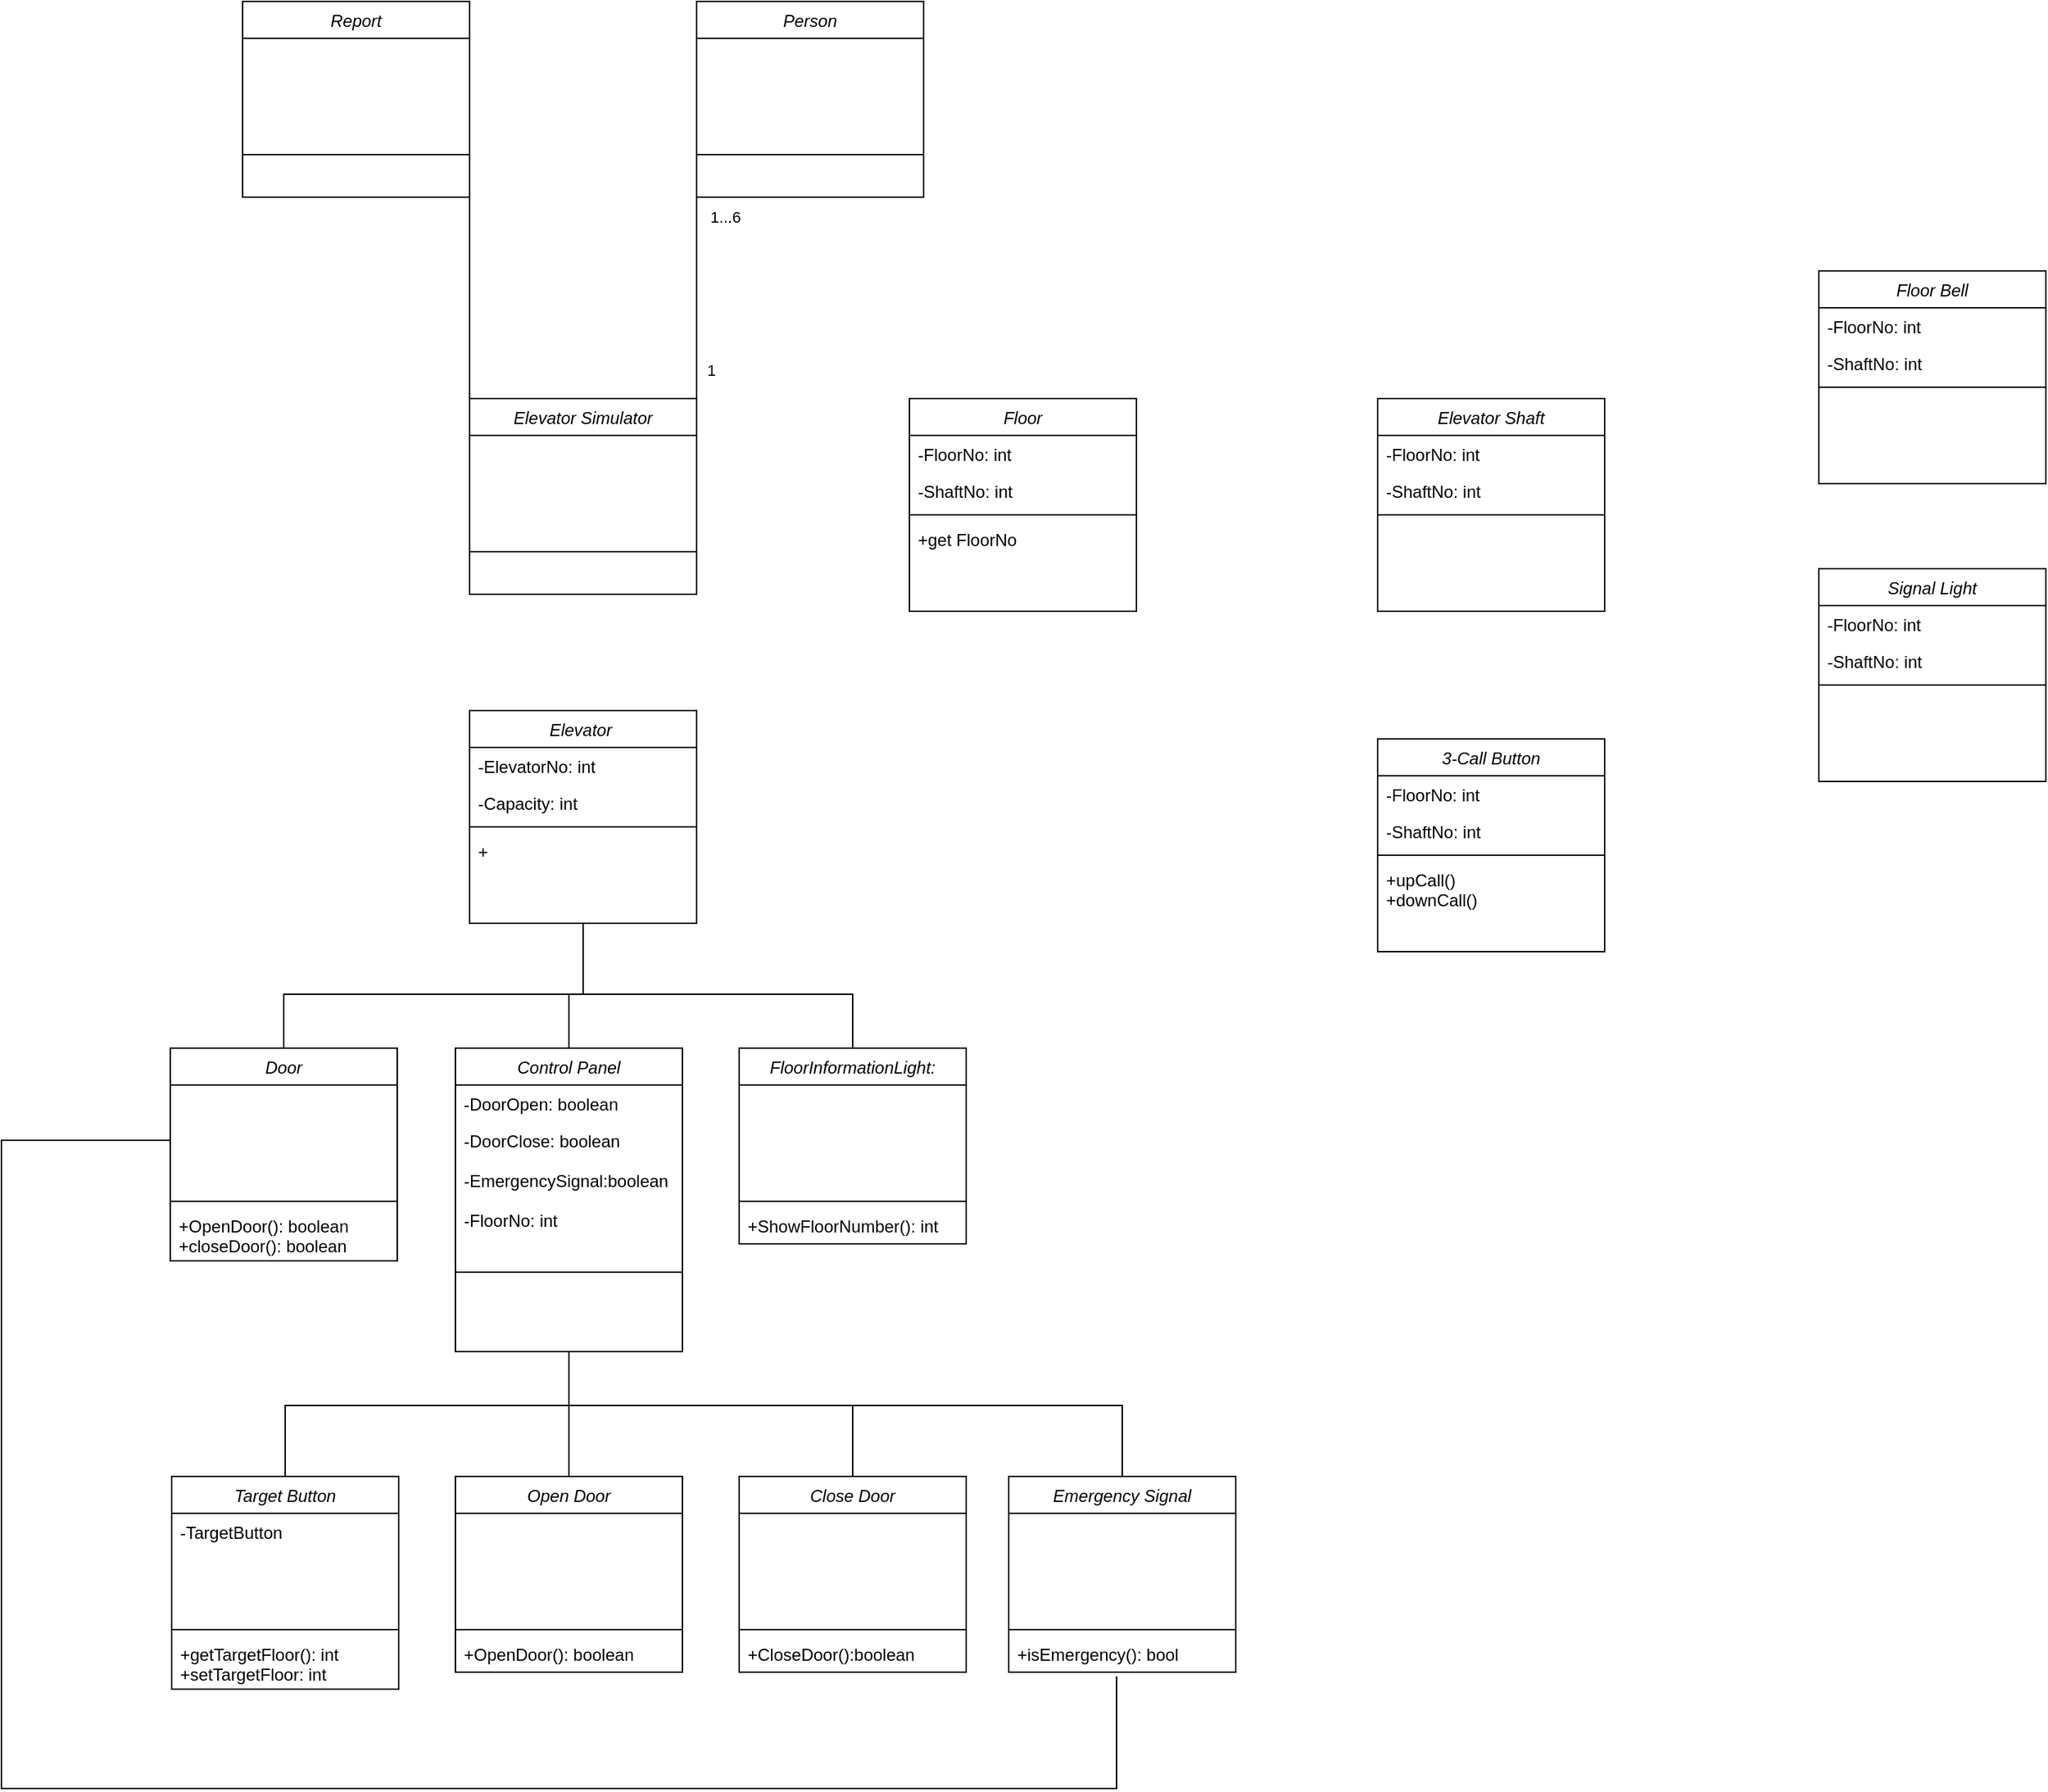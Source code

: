 <mxfile version="20.2.3" type="github">
  <diagram id="C5RBs43oDa-KdzZeNtuy" name="Page-1">
    <mxGraphModel dx="2249" dy="1931" grid="1" gridSize="10" guides="1" tooltips="1" connect="1" arrows="1" fold="1" page="1" pageScale="1" pageWidth="827" pageHeight="1169" math="0" shadow="0">
      <root>
        <mxCell id="WIyWlLk6GJQsqaUBKTNV-0" />
        <mxCell id="WIyWlLk6GJQsqaUBKTNV-1" parent="WIyWlLk6GJQsqaUBKTNV-0" />
        <mxCell id="zkfFHV4jXpPFQw0GAbJ--0" value="Elevator Simulator" style="swimlane;fontStyle=2;align=center;verticalAlign=top;childLayout=stackLayout;horizontal=1;startSize=26;horizontalStack=0;resizeParent=1;resizeLast=0;collapsible=1;marginBottom=0;rounded=0;shadow=0;strokeWidth=1;" parent="WIyWlLk6GJQsqaUBKTNV-1" vertex="1">
          <mxGeometry x="210" y="20" width="160" height="138" as="geometry">
            <mxRectangle x="230" y="140" width="160" height="26" as="alternateBounds" />
          </mxGeometry>
        </mxCell>
        <mxCell id="zkfFHV4jXpPFQw0GAbJ--1" value=" " style="text;align=left;verticalAlign=top;spacingLeft=4;spacingRight=4;overflow=hidden;rotatable=0;points=[[0,0.5],[1,0.5]];portConstraint=eastwest;" parent="zkfFHV4jXpPFQw0GAbJ--0" vertex="1">
          <mxGeometry y="26" width="160" height="26" as="geometry" />
        </mxCell>
        <mxCell id="zkfFHV4jXpPFQw0GAbJ--2" value=" " style="text;align=left;verticalAlign=top;spacingLeft=4;spacingRight=4;overflow=hidden;rotatable=0;points=[[0,0.5],[1,0.5]];portConstraint=eastwest;rounded=0;shadow=0;html=0;" parent="zkfFHV4jXpPFQw0GAbJ--0" vertex="1">
          <mxGeometry y="52" width="160" height="26" as="geometry" />
        </mxCell>
        <mxCell id="zkfFHV4jXpPFQw0GAbJ--3" value=" " style="text;align=left;verticalAlign=top;spacingLeft=4;spacingRight=4;overflow=hidden;rotatable=0;points=[[0,0.5],[1,0.5]];portConstraint=eastwest;rounded=0;shadow=0;html=0;" parent="zkfFHV4jXpPFQw0GAbJ--0" vertex="1">
          <mxGeometry y="78" width="160" height="26" as="geometry" />
        </mxCell>
        <mxCell id="zkfFHV4jXpPFQw0GAbJ--4" value="" style="line;html=1;strokeWidth=1;align=left;verticalAlign=middle;spacingTop=-1;spacingLeft=3;spacingRight=3;rotatable=0;labelPosition=right;points=[];portConstraint=eastwest;" parent="zkfFHV4jXpPFQw0GAbJ--0" vertex="1">
          <mxGeometry y="104" width="160" height="8" as="geometry" />
        </mxCell>
        <mxCell id="zkfFHV4jXpPFQw0GAbJ--5" value=" " style="text;align=left;verticalAlign=top;spacingLeft=4;spacingRight=4;overflow=hidden;rotatable=0;points=[[0,0.5],[1,0.5]];portConstraint=eastwest;" parent="zkfFHV4jXpPFQw0GAbJ--0" vertex="1">
          <mxGeometry y="112" width="160" height="26" as="geometry" />
        </mxCell>
        <mxCell id="eZEbVEYutCmDxp2KuaGA-0" value="Elevator " style="swimlane;fontStyle=2;align=center;verticalAlign=top;childLayout=stackLayout;horizontal=1;startSize=26;horizontalStack=0;resizeParent=1;resizeLast=0;collapsible=1;marginBottom=0;rounded=0;shadow=0;strokeWidth=1;" parent="WIyWlLk6GJQsqaUBKTNV-1" vertex="1">
          <mxGeometry x="210" y="240" width="160" height="150" as="geometry">
            <mxRectangle x="230" y="140" width="160" height="26" as="alternateBounds" />
          </mxGeometry>
        </mxCell>
        <mxCell id="eZEbVEYutCmDxp2KuaGA-1" value="-ElevatorNo: int" style="text;align=left;verticalAlign=top;spacingLeft=4;spacingRight=4;overflow=hidden;rotatable=0;points=[[0,0.5],[1,0.5]];portConstraint=eastwest;" parent="eZEbVEYutCmDxp2KuaGA-0" vertex="1">
          <mxGeometry y="26" width="160" height="26" as="geometry" />
        </mxCell>
        <mxCell id="eZEbVEYutCmDxp2KuaGA-2" value="-Capacity: int" style="text;align=left;verticalAlign=top;spacingLeft=4;spacingRight=4;overflow=hidden;rotatable=0;points=[[0,0.5],[1,0.5]];portConstraint=eastwest;rounded=0;shadow=0;html=0;" parent="eZEbVEYutCmDxp2KuaGA-0" vertex="1">
          <mxGeometry y="52" width="160" height="26" as="geometry" />
        </mxCell>
        <mxCell id="eZEbVEYutCmDxp2KuaGA-4" value="" style="line;html=1;strokeWidth=1;align=left;verticalAlign=middle;spacingTop=-1;spacingLeft=3;spacingRight=3;rotatable=0;labelPosition=right;points=[];portConstraint=eastwest;" parent="eZEbVEYutCmDxp2KuaGA-0" vertex="1">
          <mxGeometry y="78" width="160" height="8" as="geometry" />
        </mxCell>
        <mxCell id="eZEbVEYutCmDxp2KuaGA-5" value="+" style="text;align=left;verticalAlign=top;spacingLeft=4;spacingRight=4;overflow=hidden;rotatable=0;points=[[0,0.5],[1,0.5]];portConstraint=eastwest;" parent="eZEbVEYutCmDxp2KuaGA-0" vertex="1">
          <mxGeometry y="86" width="160" height="26" as="geometry" />
        </mxCell>
        <mxCell id="ZwGp08gq0lVa2WznQraa-62" style="edgeStyle=none;rounded=0;orthogonalLoop=1;jettySize=auto;html=1;exitX=0.5;exitY=0;exitDx=0;exitDy=0;endArrow=none;endFill=0;" edge="1" parent="WIyWlLk6GJQsqaUBKTNV-1" source="eZEbVEYutCmDxp2KuaGA-6">
          <mxGeometry relative="1" as="geometry">
            <mxPoint x="280" y="440" as="targetPoint" />
          </mxGeometry>
        </mxCell>
        <mxCell id="eZEbVEYutCmDxp2KuaGA-6" value="Control Panel" style="swimlane;fontStyle=2;align=center;verticalAlign=top;childLayout=stackLayout;horizontal=1;startSize=26;horizontalStack=0;resizeParent=1;resizeLast=0;collapsible=1;marginBottom=0;rounded=0;shadow=0;strokeWidth=1;" parent="WIyWlLk6GJQsqaUBKTNV-1" vertex="1">
          <mxGeometry x="200" y="478" width="160" height="214" as="geometry">
            <mxRectangle x="230" y="140" width="160" height="26" as="alternateBounds" />
          </mxGeometry>
        </mxCell>
        <mxCell id="eZEbVEYutCmDxp2KuaGA-8" value="-DoorOpen: boolean" style="text;align=left;verticalAlign=top;spacingLeft=4;spacingRight=4;overflow=hidden;rotatable=0;points=[[0,0.5],[1,0.5]];portConstraint=eastwest;rounded=0;shadow=0;html=0;" parent="eZEbVEYutCmDxp2KuaGA-6" vertex="1">
          <mxGeometry y="26" width="160" height="26" as="geometry" />
        </mxCell>
        <mxCell id="eZEbVEYutCmDxp2KuaGA-9" value="-DoorClose: boolean&#xa;&#xa;-EmergencySignal:boolean&#xa;&#xa;-FloorNo: int" style="text;align=left;verticalAlign=top;spacingLeft=4;spacingRight=4;overflow=hidden;rotatable=0;points=[[0,0.5],[1,0.5]];portConstraint=eastwest;rounded=0;shadow=0;html=0;" parent="eZEbVEYutCmDxp2KuaGA-6" vertex="1">
          <mxGeometry y="52" width="160" height="102" as="geometry" />
        </mxCell>
        <mxCell id="eZEbVEYutCmDxp2KuaGA-10" value="" style="line;html=1;strokeWidth=1;align=left;verticalAlign=middle;spacingTop=-1;spacingLeft=3;spacingRight=3;rotatable=0;labelPosition=right;points=[];portConstraint=eastwest;" parent="eZEbVEYutCmDxp2KuaGA-6" vertex="1">
          <mxGeometry y="154" width="160" height="8" as="geometry" />
        </mxCell>
        <mxCell id="eZEbVEYutCmDxp2KuaGA-11" value=" " style="text;align=left;verticalAlign=top;spacingLeft=4;spacingRight=4;overflow=hidden;rotatable=0;points=[[0,0.5],[1,0.5]];portConstraint=eastwest;" parent="eZEbVEYutCmDxp2KuaGA-6" vertex="1">
          <mxGeometry y="162" width="160" height="26" as="geometry" />
        </mxCell>
        <mxCell id="ZwGp08gq0lVa2WznQraa-61" style="edgeStyle=none;rounded=0;orthogonalLoop=1;jettySize=auto;html=1;exitX=0.5;exitY=0;exitDx=0;exitDy=0;endArrow=none;endFill=0;" edge="1" parent="WIyWlLk6GJQsqaUBKTNV-1" source="eZEbVEYutCmDxp2KuaGA-12">
          <mxGeometry relative="1" as="geometry">
            <mxPoint x="290" y="440" as="targetPoint" />
            <Array as="points">
              <mxPoint x="480" y="440" />
            </Array>
          </mxGeometry>
        </mxCell>
        <mxCell id="eZEbVEYutCmDxp2KuaGA-12" value="FloorInformationLight:" style="swimlane;fontStyle=2;align=center;verticalAlign=top;childLayout=stackLayout;horizontal=1;startSize=26;horizontalStack=0;resizeParent=1;resizeLast=0;collapsible=1;marginBottom=0;rounded=0;shadow=0;strokeWidth=1;" parent="WIyWlLk6GJQsqaUBKTNV-1" vertex="1">
          <mxGeometry x="400" y="478" width="160" height="138" as="geometry">
            <mxRectangle x="230" y="140" width="160" height="26" as="alternateBounds" />
          </mxGeometry>
        </mxCell>
        <mxCell id="eZEbVEYutCmDxp2KuaGA-13" value=" " style="text;align=left;verticalAlign=top;spacingLeft=4;spacingRight=4;overflow=hidden;rotatable=0;points=[[0,0.5],[1,0.5]];portConstraint=eastwest;" parent="eZEbVEYutCmDxp2KuaGA-12" vertex="1">
          <mxGeometry y="26" width="160" height="26" as="geometry" />
        </mxCell>
        <mxCell id="eZEbVEYutCmDxp2KuaGA-14" value=" " style="text;align=left;verticalAlign=top;spacingLeft=4;spacingRight=4;overflow=hidden;rotatable=0;points=[[0,0.5],[1,0.5]];portConstraint=eastwest;rounded=0;shadow=0;html=0;" parent="eZEbVEYutCmDxp2KuaGA-12" vertex="1">
          <mxGeometry y="52" width="160" height="26" as="geometry" />
        </mxCell>
        <mxCell id="eZEbVEYutCmDxp2KuaGA-15" value=" " style="text;align=left;verticalAlign=top;spacingLeft=4;spacingRight=4;overflow=hidden;rotatable=0;points=[[0,0.5],[1,0.5]];portConstraint=eastwest;rounded=0;shadow=0;html=0;" parent="eZEbVEYutCmDxp2KuaGA-12" vertex="1">
          <mxGeometry y="78" width="160" height="26" as="geometry" />
        </mxCell>
        <mxCell id="eZEbVEYutCmDxp2KuaGA-16" value="" style="line;html=1;strokeWidth=1;align=left;verticalAlign=middle;spacingTop=-1;spacingLeft=3;spacingRight=3;rotatable=0;labelPosition=right;points=[];portConstraint=eastwest;" parent="eZEbVEYutCmDxp2KuaGA-12" vertex="1">
          <mxGeometry y="104" width="160" height="8" as="geometry" />
        </mxCell>
        <mxCell id="eZEbVEYutCmDxp2KuaGA-17" value="+ShowFloorNumber(): int" style="text;align=left;verticalAlign=top;spacingLeft=4;spacingRight=4;overflow=hidden;rotatable=0;points=[[0,0.5],[1,0.5]];portConstraint=eastwest;" parent="eZEbVEYutCmDxp2KuaGA-12" vertex="1">
          <mxGeometry y="112" width="160" height="26" as="geometry" />
        </mxCell>
        <mxCell id="ZwGp08gq0lVa2WznQraa-60" style="edgeStyle=none;rounded=0;orthogonalLoop=1;jettySize=auto;html=1;exitX=0.5;exitY=0;exitDx=0;exitDy=0;entryX=0.5;entryY=1;entryDx=0;entryDy=0;endArrow=none;endFill=0;" edge="1" parent="WIyWlLk6GJQsqaUBKTNV-1" source="eZEbVEYutCmDxp2KuaGA-18" target="eZEbVEYutCmDxp2KuaGA-0">
          <mxGeometry relative="1" as="geometry">
            <Array as="points">
              <mxPoint x="79" y="440" />
              <mxPoint x="290" y="440" />
            </Array>
          </mxGeometry>
        </mxCell>
        <mxCell id="eZEbVEYutCmDxp2KuaGA-18" value="Door" style="swimlane;fontStyle=2;align=center;verticalAlign=top;childLayout=stackLayout;horizontal=1;startSize=26;horizontalStack=0;resizeParent=1;resizeLast=0;collapsible=1;marginBottom=0;rounded=0;shadow=0;strokeWidth=1;" parent="WIyWlLk6GJQsqaUBKTNV-1" vertex="1">
          <mxGeometry x="-1" y="478" width="160" height="150" as="geometry">
            <mxRectangle x="230" y="140" width="160" height="26" as="alternateBounds" />
          </mxGeometry>
        </mxCell>
        <mxCell id="eZEbVEYutCmDxp2KuaGA-19" value=" " style="text;align=left;verticalAlign=top;spacingLeft=4;spacingRight=4;overflow=hidden;rotatable=0;points=[[0,0.5],[1,0.5]];portConstraint=eastwest;" parent="eZEbVEYutCmDxp2KuaGA-18" vertex="1">
          <mxGeometry y="26" width="160" height="26" as="geometry" />
        </mxCell>
        <mxCell id="eZEbVEYutCmDxp2KuaGA-20" value=" " style="text;align=left;verticalAlign=top;spacingLeft=4;spacingRight=4;overflow=hidden;rotatable=0;points=[[0,0.5],[1,0.5]];portConstraint=eastwest;rounded=0;shadow=0;html=0;" parent="eZEbVEYutCmDxp2KuaGA-18" vertex="1">
          <mxGeometry y="52" width="160" height="26" as="geometry" />
        </mxCell>
        <mxCell id="eZEbVEYutCmDxp2KuaGA-21" value=" " style="text;align=left;verticalAlign=top;spacingLeft=4;spacingRight=4;overflow=hidden;rotatable=0;points=[[0,0.5],[1,0.5]];portConstraint=eastwest;rounded=0;shadow=0;html=0;" parent="eZEbVEYutCmDxp2KuaGA-18" vertex="1">
          <mxGeometry y="78" width="160" height="26" as="geometry" />
        </mxCell>
        <mxCell id="eZEbVEYutCmDxp2KuaGA-22" value="" style="line;html=1;strokeWidth=1;align=left;verticalAlign=middle;spacingTop=-1;spacingLeft=3;spacingRight=3;rotatable=0;labelPosition=right;points=[];portConstraint=eastwest;" parent="eZEbVEYutCmDxp2KuaGA-18" vertex="1">
          <mxGeometry y="104" width="160" height="8" as="geometry" />
        </mxCell>
        <mxCell id="eZEbVEYutCmDxp2KuaGA-23" value="+OpenDoor(): boolean&#xa;+closeDoor(): boolean" style="text;align=left;verticalAlign=top;spacingLeft=4;spacingRight=4;overflow=hidden;rotatable=0;points=[[0,0.5],[1,0.5]];portConstraint=eastwest;" parent="eZEbVEYutCmDxp2KuaGA-18" vertex="1">
          <mxGeometry y="112" width="160" height="38" as="geometry" />
        </mxCell>
        <mxCell id="eZEbVEYutCmDxp2KuaGA-24" value="Floor" style="swimlane;fontStyle=2;align=center;verticalAlign=top;childLayout=stackLayout;horizontal=1;startSize=26;horizontalStack=0;resizeParent=1;resizeLast=0;collapsible=1;marginBottom=0;rounded=0;shadow=0;strokeWidth=1;" parent="WIyWlLk6GJQsqaUBKTNV-1" vertex="1">
          <mxGeometry x="520" y="20" width="160" height="150" as="geometry">
            <mxRectangle x="230" y="140" width="160" height="26" as="alternateBounds" />
          </mxGeometry>
        </mxCell>
        <mxCell id="eZEbVEYutCmDxp2KuaGA-25" value="-FloorNo: int" style="text;align=left;verticalAlign=top;spacingLeft=4;spacingRight=4;overflow=hidden;rotatable=0;points=[[0,0.5],[1,0.5]];portConstraint=eastwest;" parent="eZEbVEYutCmDxp2KuaGA-24" vertex="1">
          <mxGeometry y="26" width="160" height="26" as="geometry" />
        </mxCell>
        <mxCell id="eZEbVEYutCmDxp2KuaGA-26" value="-ShaftNo: int" style="text;align=left;verticalAlign=top;spacingLeft=4;spacingRight=4;overflow=hidden;rotatable=0;points=[[0,0.5],[1,0.5]];portConstraint=eastwest;rounded=0;shadow=0;html=0;" parent="eZEbVEYutCmDxp2KuaGA-24" vertex="1">
          <mxGeometry y="52" width="160" height="26" as="geometry" />
        </mxCell>
        <mxCell id="eZEbVEYutCmDxp2KuaGA-27" value="" style="line;html=1;strokeWidth=1;align=left;verticalAlign=middle;spacingTop=-1;spacingLeft=3;spacingRight=3;rotatable=0;labelPosition=right;points=[];portConstraint=eastwest;" parent="eZEbVEYutCmDxp2KuaGA-24" vertex="1">
          <mxGeometry y="78" width="160" height="8" as="geometry" />
        </mxCell>
        <mxCell id="eZEbVEYutCmDxp2KuaGA-28" value="+get FloorNo" style="text;align=left;verticalAlign=top;spacingLeft=4;spacingRight=4;overflow=hidden;rotatable=0;points=[[0,0.5],[1,0.5]];portConstraint=eastwest;" parent="eZEbVEYutCmDxp2KuaGA-24" vertex="1">
          <mxGeometry y="86" width="160" height="26" as="geometry" />
        </mxCell>
        <mxCell id="ZwGp08gq0lVa2WznQraa-63" style="edgeStyle=none;rounded=0;orthogonalLoop=1;jettySize=auto;html=1;exitX=0.5;exitY=0;exitDx=0;exitDy=0;entryX=0.5;entryY=1;entryDx=0;entryDy=0;endArrow=none;endFill=0;" edge="1" parent="WIyWlLk6GJQsqaUBKTNV-1" source="ZwGp08gq0lVa2WznQraa-0" target="eZEbVEYutCmDxp2KuaGA-6">
          <mxGeometry relative="1" as="geometry" />
        </mxCell>
        <mxCell id="ZwGp08gq0lVa2WznQraa-0" value="Open Door" style="swimlane;fontStyle=2;align=center;verticalAlign=top;childLayout=stackLayout;horizontal=1;startSize=26;horizontalStack=0;resizeParent=1;resizeLast=0;collapsible=1;marginBottom=0;rounded=0;shadow=0;strokeWidth=1;" vertex="1" parent="WIyWlLk6GJQsqaUBKTNV-1">
          <mxGeometry x="200" y="780" width="160" height="138" as="geometry">
            <mxRectangle x="230" y="140" width="160" height="26" as="alternateBounds" />
          </mxGeometry>
        </mxCell>
        <mxCell id="ZwGp08gq0lVa2WznQraa-1" value=" " style="text;align=left;verticalAlign=top;spacingLeft=4;spacingRight=4;overflow=hidden;rotatable=0;points=[[0,0.5],[1,0.5]];portConstraint=eastwest;" vertex="1" parent="ZwGp08gq0lVa2WznQraa-0">
          <mxGeometry y="26" width="160" height="26" as="geometry" />
        </mxCell>
        <mxCell id="ZwGp08gq0lVa2WznQraa-2" value=" " style="text;align=left;verticalAlign=top;spacingLeft=4;spacingRight=4;overflow=hidden;rotatable=0;points=[[0,0.5],[1,0.5]];portConstraint=eastwest;rounded=0;shadow=0;html=0;" vertex="1" parent="ZwGp08gq0lVa2WznQraa-0">
          <mxGeometry y="52" width="160" height="26" as="geometry" />
        </mxCell>
        <mxCell id="ZwGp08gq0lVa2WznQraa-3" value=" " style="text;align=left;verticalAlign=top;spacingLeft=4;spacingRight=4;overflow=hidden;rotatable=0;points=[[0,0.5],[1,0.5]];portConstraint=eastwest;rounded=0;shadow=0;html=0;" vertex="1" parent="ZwGp08gq0lVa2WznQraa-0">
          <mxGeometry y="78" width="160" height="26" as="geometry" />
        </mxCell>
        <mxCell id="ZwGp08gq0lVa2WznQraa-4" value="" style="line;html=1;strokeWidth=1;align=left;verticalAlign=middle;spacingTop=-1;spacingLeft=3;spacingRight=3;rotatable=0;labelPosition=right;points=[];portConstraint=eastwest;" vertex="1" parent="ZwGp08gq0lVa2WznQraa-0">
          <mxGeometry y="104" width="160" height="8" as="geometry" />
        </mxCell>
        <mxCell id="ZwGp08gq0lVa2WznQraa-5" value="+OpenDoor(): boolean" style="text;align=left;verticalAlign=top;spacingLeft=4;spacingRight=4;overflow=hidden;rotatable=0;points=[[0,0.5],[1,0.5]];portConstraint=eastwest;" vertex="1" parent="ZwGp08gq0lVa2WznQraa-0">
          <mxGeometry y="112" width="160" height="26" as="geometry" />
        </mxCell>
        <mxCell id="ZwGp08gq0lVa2WznQraa-6" value="Elevator Shaft" style="swimlane;fontStyle=2;align=center;verticalAlign=top;childLayout=stackLayout;horizontal=1;startSize=26;horizontalStack=0;resizeParent=1;resizeLast=0;collapsible=1;marginBottom=0;rounded=0;shadow=0;strokeWidth=1;" vertex="1" parent="WIyWlLk6GJQsqaUBKTNV-1">
          <mxGeometry x="850" y="20" width="160" height="150" as="geometry">
            <mxRectangle x="230" y="140" width="160" height="26" as="alternateBounds" />
          </mxGeometry>
        </mxCell>
        <mxCell id="ZwGp08gq0lVa2WznQraa-7" value="-FloorNo: int" style="text;align=left;verticalAlign=top;spacingLeft=4;spacingRight=4;overflow=hidden;rotatable=0;points=[[0,0.5],[1,0.5]];portConstraint=eastwest;" vertex="1" parent="ZwGp08gq0lVa2WznQraa-6">
          <mxGeometry y="26" width="160" height="26" as="geometry" />
        </mxCell>
        <mxCell id="ZwGp08gq0lVa2WznQraa-8" value="-ShaftNo: int" style="text;align=left;verticalAlign=top;spacingLeft=4;spacingRight=4;overflow=hidden;rotatable=0;points=[[0,0.5],[1,0.5]];portConstraint=eastwest;rounded=0;shadow=0;html=0;" vertex="1" parent="ZwGp08gq0lVa2WznQraa-6">
          <mxGeometry y="52" width="160" height="26" as="geometry" />
        </mxCell>
        <mxCell id="ZwGp08gq0lVa2WznQraa-9" value="" style="line;html=1;strokeWidth=1;align=left;verticalAlign=middle;spacingTop=-1;spacingLeft=3;spacingRight=3;rotatable=0;labelPosition=right;points=[];portConstraint=eastwest;" vertex="1" parent="ZwGp08gq0lVa2WznQraa-6">
          <mxGeometry y="78" width="160" height="8" as="geometry" />
        </mxCell>
        <mxCell id="ZwGp08gq0lVa2WznQraa-10" value=" " style="text;align=left;verticalAlign=top;spacingLeft=4;spacingRight=4;overflow=hidden;rotatable=0;points=[[0,0.5],[1,0.5]];portConstraint=eastwest;" vertex="1" parent="ZwGp08gq0lVa2WznQraa-6">
          <mxGeometry y="86" width="160" height="26" as="geometry" />
        </mxCell>
        <mxCell id="ZwGp08gq0lVa2WznQraa-11" value="Floor Bell" style="swimlane;fontStyle=2;align=center;verticalAlign=top;childLayout=stackLayout;horizontal=1;startSize=26;horizontalStack=0;resizeParent=1;resizeLast=0;collapsible=1;marginBottom=0;rounded=0;shadow=0;strokeWidth=1;" vertex="1" parent="WIyWlLk6GJQsqaUBKTNV-1">
          <mxGeometry x="1161" y="-70" width="160" height="150" as="geometry">
            <mxRectangle x="230" y="140" width="160" height="26" as="alternateBounds" />
          </mxGeometry>
        </mxCell>
        <mxCell id="ZwGp08gq0lVa2WznQraa-12" value="-FloorNo: int" style="text;align=left;verticalAlign=top;spacingLeft=4;spacingRight=4;overflow=hidden;rotatable=0;points=[[0,0.5],[1,0.5]];portConstraint=eastwest;" vertex="1" parent="ZwGp08gq0lVa2WznQraa-11">
          <mxGeometry y="26" width="160" height="26" as="geometry" />
        </mxCell>
        <mxCell id="ZwGp08gq0lVa2WznQraa-13" value="-ShaftNo: int" style="text;align=left;verticalAlign=top;spacingLeft=4;spacingRight=4;overflow=hidden;rotatable=0;points=[[0,0.5],[1,0.5]];portConstraint=eastwest;rounded=0;shadow=0;html=0;" vertex="1" parent="ZwGp08gq0lVa2WznQraa-11">
          <mxGeometry y="52" width="160" height="26" as="geometry" />
        </mxCell>
        <mxCell id="ZwGp08gq0lVa2WznQraa-14" value="" style="line;html=1;strokeWidth=1;align=left;verticalAlign=middle;spacingTop=-1;spacingLeft=3;spacingRight=3;rotatable=0;labelPosition=right;points=[];portConstraint=eastwest;" vertex="1" parent="ZwGp08gq0lVa2WznQraa-11">
          <mxGeometry y="78" width="160" height="8" as="geometry" />
        </mxCell>
        <mxCell id="ZwGp08gq0lVa2WznQraa-15" value=" " style="text;align=left;verticalAlign=top;spacingLeft=4;spacingRight=4;overflow=hidden;rotatable=0;points=[[0,0.5],[1,0.5]];portConstraint=eastwest;" vertex="1" parent="ZwGp08gq0lVa2WznQraa-11">
          <mxGeometry y="86" width="160" height="26" as="geometry" />
        </mxCell>
        <mxCell id="ZwGp08gq0lVa2WznQraa-16" value="3-Call Button" style="swimlane;fontStyle=2;align=center;verticalAlign=top;childLayout=stackLayout;horizontal=1;startSize=26;horizontalStack=0;resizeParent=1;resizeLast=0;collapsible=1;marginBottom=0;rounded=0;shadow=0;strokeWidth=1;" vertex="1" parent="WIyWlLk6GJQsqaUBKTNV-1">
          <mxGeometry x="850" y="260" width="160" height="150" as="geometry">
            <mxRectangle x="230" y="140" width="160" height="26" as="alternateBounds" />
          </mxGeometry>
        </mxCell>
        <mxCell id="ZwGp08gq0lVa2WznQraa-17" value="-FloorNo: int" style="text;align=left;verticalAlign=top;spacingLeft=4;spacingRight=4;overflow=hidden;rotatable=0;points=[[0,0.5],[1,0.5]];portConstraint=eastwest;" vertex="1" parent="ZwGp08gq0lVa2WznQraa-16">
          <mxGeometry y="26" width="160" height="26" as="geometry" />
        </mxCell>
        <mxCell id="ZwGp08gq0lVa2WznQraa-18" value="-ShaftNo: int" style="text;align=left;verticalAlign=top;spacingLeft=4;spacingRight=4;overflow=hidden;rotatable=0;points=[[0,0.5],[1,0.5]];portConstraint=eastwest;rounded=0;shadow=0;html=0;" vertex="1" parent="ZwGp08gq0lVa2WznQraa-16">
          <mxGeometry y="52" width="160" height="26" as="geometry" />
        </mxCell>
        <mxCell id="ZwGp08gq0lVa2WznQraa-19" value="" style="line;html=1;strokeWidth=1;align=left;verticalAlign=middle;spacingTop=-1;spacingLeft=3;spacingRight=3;rotatable=0;labelPosition=right;points=[];portConstraint=eastwest;" vertex="1" parent="ZwGp08gq0lVa2WznQraa-16">
          <mxGeometry y="78" width="160" height="8" as="geometry" />
        </mxCell>
        <mxCell id="ZwGp08gq0lVa2WznQraa-20" value="+upCall()&#xa;+downCall()" style="text;align=left;verticalAlign=top;spacingLeft=4;spacingRight=4;overflow=hidden;rotatable=0;points=[[0,0.5],[1,0.5]];portConstraint=eastwest;" vertex="1" parent="ZwGp08gq0lVa2WznQraa-16">
          <mxGeometry y="86" width="160" height="64" as="geometry" />
        </mxCell>
        <mxCell id="ZwGp08gq0lVa2WznQraa-21" value="Person" style="swimlane;fontStyle=2;align=center;verticalAlign=top;childLayout=stackLayout;horizontal=1;startSize=26;horizontalStack=0;resizeParent=1;resizeLast=0;collapsible=1;marginBottom=0;rounded=0;shadow=0;strokeWidth=1;" vertex="1" parent="WIyWlLk6GJQsqaUBKTNV-1">
          <mxGeometry x="370" y="-260" width="160" height="138" as="geometry">
            <mxRectangle x="230" y="140" width="160" height="26" as="alternateBounds" />
          </mxGeometry>
        </mxCell>
        <mxCell id="ZwGp08gq0lVa2WznQraa-22" value=" " style="text;align=left;verticalAlign=top;spacingLeft=4;spacingRight=4;overflow=hidden;rotatable=0;points=[[0,0.5],[1,0.5]];portConstraint=eastwest;" vertex="1" parent="ZwGp08gq0lVa2WznQraa-21">
          <mxGeometry y="26" width="160" height="26" as="geometry" />
        </mxCell>
        <mxCell id="ZwGp08gq0lVa2WznQraa-23" value=" " style="text;align=left;verticalAlign=top;spacingLeft=4;spacingRight=4;overflow=hidden;rotatable=0;points=[[0,0.5],[1,0.5]];portConstraint=eastwest;rounded=0;shadow=0;html=0;" vertex="1" parent="ZwGp08gq0lVa2WznQraa-21">
          <mxGeometry y="52" width="160" height="26" as="geometry" />
        </mxCell>
        <mxCell id="ZwGp08gq0lVa2WznQraa-24" value=" " style="text;align=left;verticalAlign=top;spacingLeft=4;spacingRight=4;overflow=hidden;rotatable=0;points=[[0,0.5],[1,0.5]];portConstraint=eastwest;rounded=0;shadow=0;html=0;" vertex="1" parent="ZwGp08gq0lVa2WznQraa-21">
          <mxGeometry y="78" width="160" height="26" as="geometry" />
        </mxCell>
        <mxCell id="ZwGp08gq0lVa2WznQraa-25" value="" style="line;html=1;strokeWidth=1;align=left;verticalAlign=middle;spacingTop=-1;spacingLeft=3;spacingRight=3;rotatable=0;labelPosition=right;points=[];portConstraint=eastwest;" vertex="1" parent="ZwGp08gq0lVa2WznQraa-21">
          <mxGeometry y="104" width="160" height="8" as="geometry" />
        </mxCell>
        <mxCell id="ZwGp08gq0lVa2WznQraa-26" value=" " style="text;align=left;verticalAlign=top;spacingLeft=4;spacingRight=4;overflow=hidden;rotatable=0;points=[[0,0.5],[1,0.5]];portConstraint=eastwest;" vertex="1" parent="ZwGp08gq0lVa2WznQraa-21">
          <mxGeometry y="112" width="160" height="26" as="geometry" />
        </mxCell>
        <mxCell id="ZwGp08gq0lVa2WznQraa-27" value="Report" style="swimlane;fontStyle=2;align=center;verticalAlign=top;childLayout=stackLayout;horizontal=1;startSize=26;horizontalStack=0;resizeParent=1;resizeLast=0;collapsible=1;marginBottom=0;rounded=0;shadow=0;strokeWidth=1;" vertex="1" parent="WIyWlLk6GJQsqaUBKTNV-1">
          <mxGeometry x="50" y="-260" width="160" height="138" as="geometry">
            <mxRectangle x="230" y="140" width="160" height="26" as="alternateBounds" />
          </mxGeometry>
        </mxCell>
        <mxCell id="ZwGp08gq0lVa2WznQraa-28" value=" " style="text;align=left;verticalAlign=top;spacingLeft=4;spacingRight=4;overflow=hidden;rotatable=0;points=[[0,0.5],[1,0.5]];portConstraint=eastwest;" vertex="1" parent="ZwGp08gq0lVa2WznQraa-27">
          <mxGeometry y="26" width="160" height="26" as="geometry" />
        </mxCell>
        <mxCell id="ZwGp08gq0lVa2WznQraa-29" value=" " style="text;align=left;verticalAlign=top;spacingLeft=4;spacingRight=4;overflow=hidden;rotatable=0;points=[[0,0.5],[1,0.5]];portConstraint=eastwest;rounded=0;shadow=0;html=0;" vertex="1" parent="ZwGp08gq0lVa2WznQraa-27">
          <mxGeometry y="52" width="160" height="26" as="geometry" />
        </mxCell>
        <mxCell id="ZwGp08gq0lVa2WznQraa-30" value=" " style="text;align=left;verticalAlign=top;spacingLeft=4;spacingRight=4;overflow=hidden;rotatable=0;points=[[0,0.5],[1,0.5]];portConstraint=eastwest;rounded=0;shadow=0;html=0;" vertex="1" parent="ZwGp08gq0lVa2WznQraa-27">
          <mxGeometry y="78" width="160" height="26" as="geometry" />
        </mxCell>
        <mxCell id="ZwGp08gq0lVa2WznQraa-31" value="" style="line;html=1;strokeWidth=1;align=left;verticalAlign=middle;spacingTop=-1;spacingLeft=3;spacingRight=3;rotatable=0;labelPosition=right;points=[];portConstraint=eastwest;" vertex="1" parent="ZwGp08gq0lVa2WznQraa-27">
          <mxGeometry y="104" width="160" height="8" as="geometry" />
        </mxCell>
        <mxCell id="ZwGp08gq0lVa2WznQraa-32" value=" " style="text;align=left;verticalAlign=top;spacingLeft=4;spacingRight=4;overflow=hidden;rotatable=0;points=[[0,0.5],[1,0.5]];portConstraint=eastwest;" vertex="1" parent="ZwGp08gq0lVa2WznQraa-27">
          <mxGeometry y="112" width="160" height="26" as="geometry" />
        </mxCell>
        <mxCell id="ZwGp08gq0lVa2WznQraa-33" style="edgeStyle=none;rounded=0;orthogonalLoop=1;jettySize=auto;html=1;exitX=1;exitY=0.5;exitDx=0;exitDy=0;entryX=0;entryY=0;entryDx=0;entryDy=0;endArrow=none;endFill=0;" edge="1" parent="WIyWlLk6GJQsqaUBKTNV-1" source="ZwGp08gq0lVa2WznQraa-32" target="zkfFHV4jXpPFQw0GAbJ--0">
          <mxGeometry relative="1" as="geometry" />
        </mxCell>
        <mxCell id="ZwGp08gq0lVa2WznQraa-34" style="edgeStyle=none;rounded=0;orthogonalLoop=1;jettySize=auto;html=1;exitX=0;exitY=0.5;exitDx=0;exitDy=0;endArrow=none;endFill=0;entryX=1;entryY=0;entryDx=0;entryDy=0;" edge="1" parent="WIyWlLk6GJQsqaUBKTNV-1" source="ZwGp08gq0lVa2WznQraa-26" target="zkfFHV4jXpPFQw0GAbJ--0">
          <mxGeometry relative="1" as="geometry" />
        </mxCell>
        <mxCell id="ZwGp08gq0lVa2WznQraa-53" value="1...6" style="edgeLabel;html=1;align=center;verticalAlign=middle;resizable=0;points=[];" vertex="1" connectable="0" parent="ZwGp08gq0lVa2WznQraa-34">
          <mxGeometry x="-0.652" relative="1" as="geometry">
            <mxPoint x="20" as="offset" />
          </mxGeometry>
        </mxCell>
        <mxCell id="ZwGp08gq0lVa2WznQraa-54" value="1" style="edgeLabel;html=1;align=center;verticalAlign=middle;resizable=0;points=[];" vertex="1" connectable="0" parent="ZwGp08gq0lVa2WznQraa-34">
          <mxGeometry x="0.793" y="-1" relative="1" as="geometry">
            <mxPoint x="11" y="-4" as="offset" />
          </mxGeometry>
        </mxCell>
        <mxCell id="ZwGp08gq0lVa2WznQraa-65" style="edgeStyle=none;rounded=0;orthogonalLoop=1;jettySize=auto;html=1;exitX=0.5;exitY=0;exitDx=0;exitDy=0;endArrow=none;endFill=0;" edge="1" parent="WIyWlLk6GJQsqaUBKTNV-1" source="ZwGp08gq0lVa2WznQraa-35">
          <mxGeometry relative="1" as="geometry">
            <mxPoint x="280" y="730" as="targetPoint" />
            <Array as="points">
              <mxPoint x="480" y="730" />
            </Array>
          </mxGeometry>
        </mxCell>
        <mxCell id="ZwGp08gq0lVa2WznQraa-35" value="Close Door" style="swimlane;fontStyle=2;align=center;verticalAlign=top;childLayout=stackLayout;horizontal=1;startSize=26;horizontalStack=0;resizeParent=1;resizeLast=0;collapsible=1;marginBottom=0;rounded=0;shadow=0;strokeWidth=1;" vertex="1" parent="WIyWlLk6GJQsqaUBKTNV-1">
          <mxGeometry x="400" y="780" width="160" height="138" as="geometry">
            <mxRectangle x="230" y="140" width="160" height="26" as="alternateBounds" />
          </mxGeometry>
        </mxCell>
        <mxCell id="ZwGp08gq0lVa2WznQraa-36" value=" " style="text;align=left;verticalAlign=top;spacingLeft=4;spacingRight=4;overflow=hidden;rotatable=0;points=[[0,0.5],[1,0.5]];portConstraint=eastwest;" vertex="1" parent="ZwGp08gq0lVa2WznQraa-35">
          <mxGeometry y="26" width="160" height="26" as="geometry" />
        </mxCell>
        <mxCell id="ZwGp08gq0lVa2WznQraa-37" value=" " style="text;align=left;verticalAlign=top;spacingLeft=4;spacingRight=4;overflow=hidden;rotatable=0;points=[[0,0.5],[1,0.5]];portConstraint=eastwest;rounded=0;shadow=0;html=0;" vertex="1" parent="ZwGp08gq0lVa2WznQraa-35">
          <mxGeometry y="52" width="160" height="26" as="geometry" />
        </mxCell>
        <mxCell id="ZwGp08gq0lVa2WznQraa-38" value=" " style="text;align=left;verticalAlign=top;spacingLeft=4;spacingRight=4;overflow=hidden;rotatable=0;points=[[0,0.5],[1,0.5]];portConstraint=eastwest;rounded=0;shadow=0;html=0;" vertex="1" parent="ZwGp08gq0lVa2WznQraa-35">
          <mxGeometry y="78" width="160" height="26" as="geometry" />
        </mxCell>
        <mxCell id="ZwGp08gq0lVa2WznQraa-39" value="" style="line;html=1;strokeWidth=1;align=left;verticalAlign=middle;spacingTop=-1;spacingLeft=3;spacingRight=3;rotatable=0;labelPosition=right;points=[];portConstraint=eastwest;" vertex="1" parent="ZwGp08gq0lVa2WznQraa-35">
          <mxGeometry y="104" width="160" height="8" as="geometry" />
        </mxCell>
        <mxCell id="ZwGp08gq0lVa2WznQraa-40" value="+CloseDoor():boolean" style="text;align=left;verticalAlign=top;spacingLeft=4;spacingRight=4;overflow=hidden;rotatable=0;points=[[0,0.5],[1,0.5]];portConstraint=eastwest;" vertex="1" parent="ZwGp08gq0lVa2WznQraa-35">
          <mxGeometry y="112" width="160" height="26" as="geometry" />
        </mxCell>
        <mxCell id="ZwGp08gq0lVa2WznQraa-66" style="edgeStyle=none;rounded=0;orthogonalLoop=1;jettySize=auto;html=1;exitX=0.5;exitY=0;exitDx=0;exitDy=0;endArrow=none;endFill=0;" edge="1" parent="WIyWlLk6GJQsqaUBKTNV-1" source="ZwGp08gq0lVa2WznQraa-41">
          <mxGeometry relative="1" as="geometry">
            <mxPoint x="480" y="730" as="targetPoint" />
            <Array as="points">
              <mxPoint x="670" y="730" />
            </Array>
          </mxGeometry>
        </mxCell>
        <mxCell id="ZwGp08gq0lVa2WznQraa-41" value="Emergency Signal" style="swimlane;fontStyle=2;align=center;verticalAlign=top;childLayout=stackLayout;horizontal=1;startSize=26;horizontalStack=0;resizeParent=1;resizeLast=0;collapsible=1;marginBottom=0;rounded=0;shadow=0;strokeWidth=1;" vertex="1" parent="WIyWlLk6GJQsqaUBKTNV-1">
          <mxGeometry x="590" y="780" width="160" height="138" as="geometry">
            <mxRectangle x="230" y="140" width="160" height="26" as="alternateBounds" />
          </mxGeometry>
        </mxCell>
        <mxCell id="ZwGp08gq0lVa2WznQraa-42" value=" " style="text;align=left;verticalAlign=top;spacingLeft=4;spacingRight=4;overflow=hidden;rotatable=0;points=[[0,0.5],[1,0.5]];portConstraint=eastwest;" vertex="1" parent="ZwGp08gq0lVa2WznQraa-41">
          <mxGeometry y="26" width="160" height="26" as="geometry" />
        </mxCell>
        <mxCell id="ZwGp08gq0lVa2WznQraa-43" value=" " style="text;align=left;verticalAlign=top;spacingLeft=4;spacingRight=4;overflow=hidden;rotatable=0;points=[[0,0.5],[1,0.5]];portConstraint=eastwest;rounded=0;shadow=0;html=0;" vertex="1" parent="ZwGp08gq0lVa2WznQraa-41">
          <mxGeometry y="52" width="160" height="26" as="geometry" />
        </mxCell>
        <mxCell id="ZwGp08gq0lVa2WznQraa-44" value=" " style="text;align=left;verticalAlign=top;spacingLeft=4;spacingRight=4;overflow=hidden;rotatable=0;points=[[0,0.5],[1,0.5]];portConstraint=eastwest;rounded=0;shadow=0;html=0;" vertex="1" parent="ZwGp08gq0lVa2WznQraa-41">
          <mxGeometry y="78" width="160" height="26" as="geometry" />
        </mxCell>
        <mxCell id="ZwGp08gq0lVa2WznQraa-45" value="" style="line;html=1;strokeWidth=1;align=left;verticalAlign=middle;spacingTop=-1;spacingLeft=3;spacingRight=3;rotatable=0;labelPosition=right;points=[];portConstraint=eastwest;" vertex="1" parent="ZwGp08gq0lVa2WznQraa-41">
          <mxGeometry y="104" width="160" height="8" as="geometry" />
        </mxCell>
        <mxCell id="ZwGp08gq0lVa2WznQraa-46" value="+isEmergency(): bool" style="text;align=left;verticalAlign=top;spacingLeft=4;spacingRight=4;overflow=hidden;rotatable=0;points=[[0,0.5],[1,0.5]];portConstraint=eastwest;" vertex="1" parent="ZwGp08gq0lVa2WznQraa-41">
          <mxGeometry y="112" width="160" height="26" as="geometry" />
        </mxCell>
        <mxCell id="ZwGp08gq0lVa2WznQraa-64" style="edgeStyle=none;rounded=0;orthogonalLoop=1;jettySize=auto;html=1;exitX=0.5;exitY=0;exitDx=0;exitDy=0;endArrow=none;endFill=0;" edge="1" parent="WIyWlLk6GJQsqaUBKTNV-1" source="ZwGp08gq0lVa2WznQraa-47">
          <mxGeometry relative="1" as="geometry">
            <mxPoint x="280" y="730" as="targetPoint" />
            <Array as="points">
              <mxPoint x="80" y="730" />
            </Array>
          </mxGeometry>
        </mxCell>
        <mxCell id="ZwGp08gq0lVa2WznQraa-47" value="Target Button" style="swimlane;fontStyle=2;align=center;verticalAlign=top;childLayout=stackLayout;horizontal=1;startSize=26;horizontalStack=0;resizeParent=1;resizeLast=0;collapsible=1;marginBottom=0;rounded=0;shadow=0;strokeWidth=1;" vertex="1" parent="WIyWlLk6GJQsqaUBKTNV-1">
          <mxGeometry y="780" width="160" height="150" as="geometry">
            <mxRectangle x="230" y="140" width="160" height="26" as="alternateBounds" />
          </mxGeometry>
        </mxCell>
        <mxCell id="ZwGp08gq0lVa2WznQraa-48" value="-TargetButton" style="text;align=left;verticalAlign=top;spacingLeft=4;spacingRight=4;overflow=hidden;rotatable=0;points=[[0,0.5],[1,0.5]];portConstraint=eastwest;" vertex="1" parent="ZwGp08gq0lVa2WznQraa-47">
          <mxGeometry y="26" width="160" height="26" as="geometry" />
        </mxCell>
        <mxCell id="ZwGp08gq0lVa2WznQraa-49" value=" " style="text;align=left;verticalAlign=top;spacingLeft=4;spacingRight=4;overflow=hidden;rotatable=0;points=[[0,0.5],[1,0.5]];portConstraint=eastwest;rounded=0;shadow=0;html=0;" vertex="1" parent="ZwGp08gq0lVa2WznQraa-47">
          <mxGeometry y="52" width="160" height="26" as="geometry" />
        </mxCell>
        <mxCell id="ZwGp08gq0lVa2WznQraa-50" value=" " style="text;align=left;verticalAlign=top;spacingLeft=4;spacingRight=4;overflow=hidden;rotatable=0;points=[[0,0.5],[1,0.5]];portConstraint=eastwest;rounded=0;shadow=0;html=0;" vertex="1" parent="ZwGp08gq0lVa2WznQraa-47">
          <mxGeometry y="78" width="160" height="26" as="geometry" />
        </mxCell>
        <mxCell id="ZwGp08gq0lVa2WznQraa-51" value="" style="line;html=1;strokeWidth=1;align=left;verticalAlign=middle;spacingTop=-1;spacingLeft=3;spacingRight=3;rotatable=0;labelPosition=right;points=[];portConstraint=eastwest;" vertex="1" parent="ZwGp08gq0lVa2WznQraa-47">
          <mxGeometry y="104" width="160" height="8" as="geometry" />
        </mxCell>
        <mxCell id="ZwGp08gq0lVa2WznQraa-52" value="+getTargetFloor(): int&#xa;+setTargetFloor: int" style="text;align=left;verticalAlign=top;spacingLeft=4;spacingRight=4;overflow=hidden;rotatable=0;points=[[0,0.5],[1,0.5]];portConstraint=eastwest;" vertex="1" parent="ZwGp08gq0lVa2WznQraa-47">
          <mxGeometry y="112" width="160" height="38" as="geometry" />
        </mxCell>
        <mxCell id="ZwGp08gq0lVa2WznQraa-55" value="Signal Light" style="swimlane;fontStyle=2;align=center;verticalAlign=top;childLayout=stackLayout;horizontal=1;startSize=26;horizontalStack=0;resizeParent=1;resizeLast=0;collapsible=1;marginBottom=0;rounded=0;shadow=0;strokeWidth=1;" vertex="1" parent="WIyWlLk6GJQsqaUBKTNV-1">
          <mxGeometry x="1161" y="140" width="160" height="150" as="geometry">
            <mxRectangle x="230" y="140" width="160" height="26" as="alternateBounds" />
          </mxGeometry>
        </mxCell>
        <mxCell id="ZwGp08gq0lVa2WznQraa-56" value="-FloorNo: int" style="text;align=left;verticalAlign=top;spacingLeft=4;spacingRight=4;overflow=hidden;rotatable=0;points=[[0,0.5],[1,0.5]];portConstraint=eastwest;" vertex="1" parent="ZwGp08gq0lVa2WznQraa-55">
          <mxGeometry y="26" width="160" height="26" as="geometry" />
        </mxCell>
        <mxCell id="ZwGp08gq0lVa2WznQraa-57" value="-ShaftNo: int" style="text;align=left;verticalAlign=top;spacingLeft=4;spacingRight=4;overflow=hidden;rotatable=0;points=[[0,0.5],[1,0.5]];portConstraint=eastwest;rounded=0;shadow=0;html=0;" vertex="1" parent="ZwGp08gq0lVa2WznQraa-55">
          <mxGeometry y="52" width="160" height="26" as="geometry" />
        </mxCell>
        <mxCell id="ZwGp08gq0lVa2WznQraa-58" value="" style="line;html=1;strokeWidth=1;align=left;verticalAlign=middle;spacingTop=-1;spacingLeft=3;spacingRight=3;rotatable=0;labelPosition=right;points=[];portConstraint=eastwest;" vertex="1" parent="ZwGp08gq0lVa2WznQraa-55">
          <mxGeometry y="78" width="160" height="8" as="geometry" />
        </mxCell>
        <mxCell id="ZwGp08gq0lVa2WznQraa-59" value=" " style="text;align=left;verticalAlign=top;spacingLeft=4;spacingRight=4;overflow=hidden;rotatable=0;points=[[0,0.5],[1,0.5]];portConstraint=eastwest;" vertex="1" parent="ZwGp08gq0lVa2WznQraa-55">
          <mxGeometry y="86" width="160" height="26" as="geometry" />
        </mxCell>
        <mxCell id="ZwGp08gq0lVa2WznQraa-67" style="edgeStyle=none;rounded=0;orthogonalLoop=1;jettySize=auto;html=1;exitX=0;exitY=0.5;exitDx=0;exitDy=0;entryX=0.475;entryY=1.115;entryDx=0;entryDy=0;entryPerimeter=0;endArrow=none;endFill=0;" edge="1" parent="WIyWlLk6GJQsqaUBKTNV-1" source="eZEbVEYutCmDxp2KuaGA-20" target="ZwGp08gq0lVa2WznQraa-46">
          <mxGeometry relative="1" as="geometry">
            <Array as="points">
              <mxPoint x="-120" y="543" />
              <mxPoint x="-120" y="1000" />
              <mxPoint x="666" y="1000" />
            </Array>
          </mxGeometry>
        </mxCell>
      </root>
    </mxGraphModel>
  </diagram>
</mxfile>
